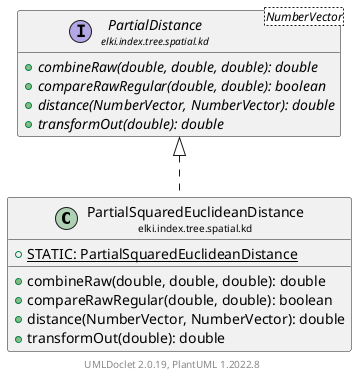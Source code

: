 @startuml
    remove .*\.(Instance|Par|Parameterizer|Factory)$
    set namespaceSeparator none
    hide empty fields
    hide empty methods

    class "<size:14>PartialSquaredEuclideanDistance\n<size:10>elki.index.tree.spatial.kd" as elki.index.tree.spatial.kd.PartialSquaredEuclideanDistance [[PartialSquaredEuclideanDistance.html]] {
        {static} +STATIC: PartialSquaredEuclideanDistance
        +combineRaw(double, double, double): double
        +compareRawRegular(double, double): boolean
        +distance(NumberVector, NumberVector): double
        +transformOut(double): double
    }

    interface "<size:14>PartialDistance\n<size:10>elki.index.tree.spatial.kd" as elki.index.tree.spatial.kd.PartialDistance<NumberVector> [[PartialDistance.html]] {
        {abstract} +combineRaw(double, double, double): double
        {abstract} +compareRawRegular(double, double): boolean
        {abstract} +distance(NumberVector, NumberVector): double
        {abstract} +transformOut(double): double
    }

    elki.index.tree.spatial.kd.PartialDistance <|.. elki.index.tree.spatial.kd.PartialSquaredEuclideanDistance

    center footer UMLDoclet 2.0.19, PlantUML 1.2022.8
@enduml
